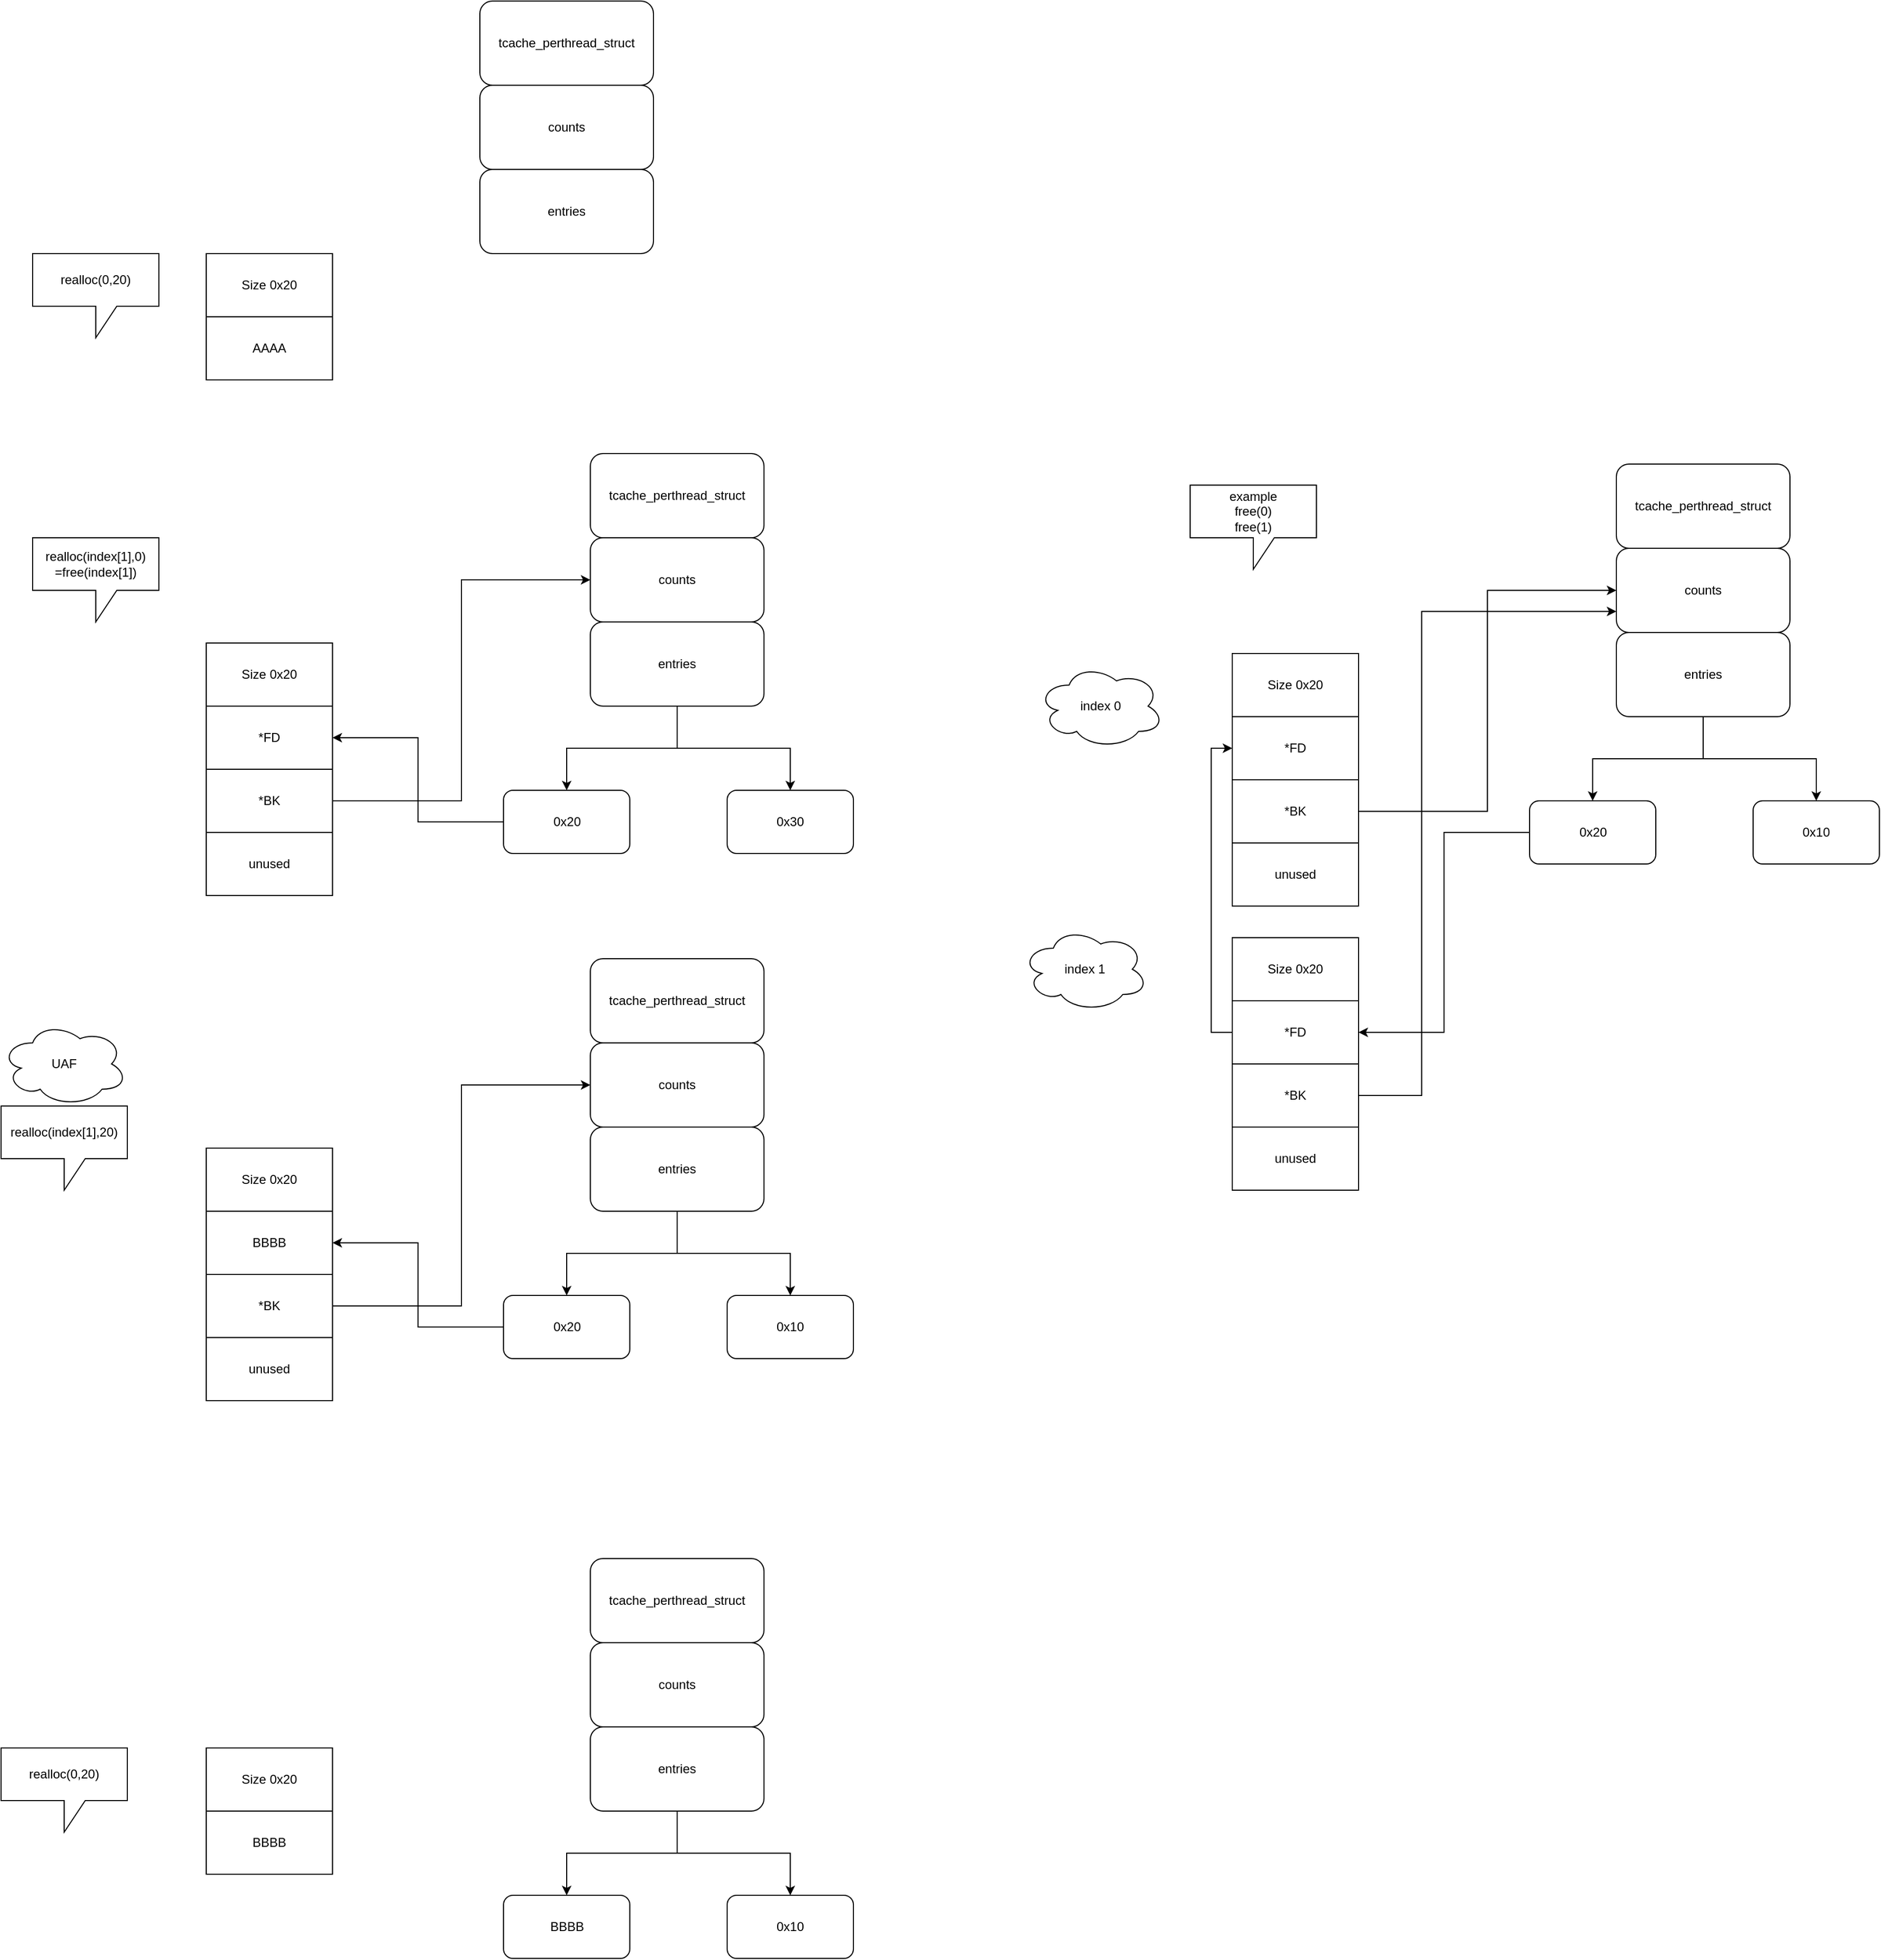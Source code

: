 <mxfile version="14.2.4" type="github">
  <diagram id="z_otq8AK6CAisui5z89o" name="Page-1">
    <mxGraphModel dx="976" dy="588" grid="1" gridSize="10" guides="1" tooltips="1" connect="1" arrows="1" fold="1" page="1" pageScale="1" pageWidth="850" pageHeight="1100" math="0" shadow="0">
      <root>
        <mxCell id="0" />
        <mxCell id="1" parent="0" />
        <mxCell id="lR22wsO2Kck7pLVve-Sg-3" value="Size 0x20" style="rounded=0;whiteSpace=wrap;html=1;" parent="1" vertex="1">
          <mxGeometry x="425" y="290" width="120" height="60" as="geometry" />
        </mxCell>
        <mxCell id="lR22wsO2Kck7pLVve-Sg-4" value="AAAA" style="rounded=0;whiteSpace=wrap;html=1;" parent="1" vertex="1">
          <mxGeometry x="425" y="350" width="120" height="60" as="geometry" />
        </mxCell>
        <mxCell id="lR22wsO2Kck7pLVve-Sg-5" value="*FD" style="rounded=0;whiteSpace=wrap;html=1;" parent="1" vertex="1">
          <mxGeometry x="425" y="720" width="120" height="60" as="geometry" />
        </mxCell>
        <mxCell id="lR22wsO2Kck7pLVve-Sg-7" value="realloc(0,20)" style="shape=callout;whiteSpace=wrap;html=1;perimeter=calloutPerimeter;" parent="1" vertex="1">
          <mxGeometry x="260" y="290" width="120" height="80" as="geometry" />
        </mxCell>
        <mxCell id="lR22wsO2Kck7pLVve-Sg-8" value="realloc(index[1],0)&lt;br&gt;=free(index[1])" style="shape=callout;whiteSpace=wrap;html=1;perimeter=calloutPerimeter;" parent="1" vertex="1">
          <mxGeometry x="260" y="560" width="120" height="80" as="geometry" />
        </mxCell>
        <mxCell id="lR22wsO2Kck7pLVve-Sg-9" value="Size 0x20" style="rounded=0;whiteSpace=wrap;html=1;" parent="1" vertex="1">
          <mxGeometry x="425" y="660" width="120" height="60" as="geometry" />
        </mxCell>
        <mxCell id="lR22wsO2Kck7pLVve-Sg-54" style="edgeStyle=orthogonalEdgeStyle;rounded=0;orthogonalLoop=1;jettySize=auto;html=1;entryX=0;entryY=0.5;entryDx=0;entryDy=0;" parent="1" source="lR22wsO2Kck7pLVve-Sg-10" target="lR22wsO2Kck7pLVve-Sg-17" edge="1">
          <mxGeometry relative="1" as="geometry" />
        </mxCell>
        <mxCell id="lR22wsO2Kck7pLVve-Sg-10" value="*BK" style="rounded=0;whiteSpace=wrap;html=1;" parent="1" vertex="1">
          <mxGeometry x="425" y="780" width="120" height="60" as="geometry" />
        </mxCell>
        <mxCell id="lR22wsO2Kck7pLVve-Sg-11" value="tcache_perthread_struct" style="rounded=1;whiteSpace=wrap;html=1;" parent="1" vertex="1">
          <mxGeometry x="790" y="480" width="165" height="80" as="geometry" />
        </mxCell>
        <mxCell id="lR22wsO2Kck7pLVve-Sg-27" style="edgeStyle=orthogonalEdgeStyle;rounded=0;orthogonalLoop=1;jettySize=auto;html=1;" parent="1" source="lR22wsO2Kck7pLVve-Sg-16" target="lR22wsO2Kck7pLVve-Sg-26" edge="1">
          <mxGeometry relative="1" as="geometry" />
        </mxCell>
        <mxCell id="lR22wsO2Kck7pLVve-Sg-28" style="edgeStyle=orthogonalEdgeStyle;rounded=0;orthogonalLoop=1;jettySize=auto;html=1;" parent="1" source="lR22wsO2Kck7pLVve-Sg-16" target="lR22wsO2Kck7pLVve-Sg-29" edge="1">
          <mxGeometry relative="1" as="geometry">
            <mxPoint x="770" y="820" as="targetPoint" />
          </mxGeometry>
        </mxCell>
        <mxCell id="lR22wsO2Kck7pLVve-Sg-16" value="entries" style="rounded=1;whiteSpace=wrap;html=1;" parent="1" vertex="1">
          <mxGeometry x="790" y="640" width="165" height="80" as="geometry" />
        </mxCell>
        <mxCell id="lR22wsO2Kck7pLVve-Sg-17" value="counts" style="rounded=1;whiteSpace=wrap;html=1;" parent="1" vertex="1">
          <mxGeometry x="790" y="560" width="165" height="80" as="geometry" />
        </mxCell>
        <mxCell id="lR22wsO2Kck7pLVve-Sg-20" value="tcache_perthread_struct" style="rounded=1;whiteSpace=wrap;html=1;" parent="1" vertex="1">
          <mxGeometry x="685" y="50" width="165" height="80" as="geometry" />
        </mxCell>
        <mxCell id="lR22wsO2Kck7pLVve-Sg-21" value="entries" style="rounded=1;whiteSpace=wrap;html=1;" parent="1" vertex="1">
          <mxGeometry x="685" y="210" width="165" height="80" as="geometry" />
        </mxCell>
        <mxCell id="lR22wsO2Kck7pLVve-Sg-22" value="counts" style="rounded=1;whiteSpace=wrap;html=1;" parent="1" vertex="1">
          <mxGeometry x="685" y="130" width="165" height="80" as="geometry" />
        </mxCell>
        <mxCell id="lR22wsO2Kck7pLVve-Sg-26" value="0x30" style="rounded=1;whiteSpace=wrap;html=1;" parent="1" vertex="1">
          <mxGeometry x="920" y="800" width="120" height="60" as="geometry" />
        </mxCell>
        <mxCell id="lR22wsO2Kck7pLVve-Sg-55" style="edgeStyle=orthogonalEdgeStyle;rounded=0;orthogonalLoop=1;jettySize=auto;html=1;entryX=1;entryY=0.5;entryDx=0;entryDy=0;" parent="1" source="lR22wsO2Kck7pLVve-Sg-29" target="lR22wsO2Kck7pLVve-Sg-5" edge="1">
          <mxGeometry relative="1" as="geometry" />
        </mxCell>
        <mxCell id="lR22wsO2Kck7pLVve-Sg-29" value="0x20" style="rounded=1;whiteSpace=wrap;html=1;" parent="1" vertex="1">
          <mxGeometry x="707.5" y="800" width="120" height="60" as="geometry" />
        </mxCell>
        <mxCell id="lR22wsO2Kck7pLVve-Sg-33" value="example&lt;br&gt;free(0)&lt;br&gt;free(1)" style="shape=callout;whiteSpace=wrap;html=1;perimeter=calloutPerimeter;" parent="1" vertex="1">
          <mxGeometry x="1360" y="510" width="120" height="80" as="geometry" />
        </mxCell>
        <mxCell id="lR22wsO2Kck7pLVve-Sg-35" value="*FD" style="rounded=0;whiteSpace=wrap;html=1;" parent="1" vertex="1">
          <mxGeometry x="1400" y="730" width="120" height="60" as="geometry" />
        </mxCell>
        <mxCell id="lR22wsO2Kck7pLVve-Sg-36" value="Size 0x20" style="rounded=0;whiteSpace=wrap;html=1;" parent="1" vertex="1">
          <mxGeometry x="1400" y="670" width="120" height="60" as="geometry" />
        </mxCell>
        <mxCell id="lR22wsO2Kck7pLVve-Sg-56" style="edgeStyle=orthogonalEdgeStyle;rounded=0;orthogonalLoop=1;jettySize=auto;html=1;entryX=0;entryY=0.5;entryDx=0;entryDy=0;" parent="1" source="lR22wsO2Kck7pLVve-Sg-37" target="lR22wsO2Kck7pLVve-Sg-42" edge="1">
          <mxGeometry relative="1" as="geometry" />
        </mxCell>
        <mxCell id="lR22wsO2Kck7pLVve-Sg-37" value="*BK" style="rounded=0;whiteSpace=wrap;html=1;" parent="1" vertex="1">
          <mxGeometry x="1400" y="790" width="120" height="60" as="geometry" />
        </mxCell>
        <mxCell id="lR22wsO2Kck7pLVve-Sg-38" value="tcache_perthread_struct" style="rounded=1;whiteSpace=wrap;html=1;" parent="1" vertex="1">
          <mxGeometry x="1765" y="490" width="165" height="80" as="geometry" />
        </mxCell>
        <mxCell id="lR22wsO2Kck7pLVve-Sg-39" style="edgeStyle=orthogonalEdgeStyle;rounded=0;orthogonalLoop=1;jettySize=auto;html=1;" parent="1" source="lR22wsO2Kck7pLVve-Sg-41" target="lR22wsO2Kck7pLVve-Sg-43" edge="1">
          <mxGeometry relative="1" as="geometry" />
        </mxCell>
        <mxCell id="lR22wsO2Kck7pLVve-Sg-40" style="edgeStyle=orthogonalEdgeStyle;rounded=0;orthogonalLoop=1;jettySize=auto;html=1;" parent="1" source="lR22wsO2Kck7pLVve-Sg-41" target="lR22wsO2Kck7pLVve-Sg-45" edge="1">
          <mxGeometry relative="1" as="geometry">
            <mxPoint x="1745" y="830" as="targetPoint" />
          </mxGeometry>
        </mxCell>
        <mxCell id="lR22wsO2Kck7pLVve-Sg-41" value="entries" style="rounded=1;whiteSpace=wrap;html=1;" parent="1" vertex="1">
          <mxGeometry x="1765" y="650" width="165" height="80" as="geometry" />
        </mxCell>
        <mxCell id="lR22wsO2Kck7pLVve-Sg-42" value="counts" style="rounded=1;whiteSpace=wrap;html=1;" parent="1" vertex="1">
          <mxGeometry x="1765" y="570" width="165" height="80" as="geometry" />
        </mxCell>
        <mxCell id="lR22wsO2Kck7pLVve-Sg-43" value="0x10" style="rounded=1;whiteSpace=wrap;html=1;" parent="1" vertex="1">
          <mxGeometry x="1895" y="810" width="120" height="60" as="geometry" />
        </mxCell>
        <mxCell id="lR22wsO2Kck7pLVve-Sg-62" style="edgeStyle=orthogonalEdgeStyle;rounded=0;orthogonalLoop=1;jettySize=auto;html=1;entryX=1;entryY=0.5;entryDx=0;entryDy=0;" parent="1" source="lR22wsO2Kck7pLVve-Sg-45" target="lR22wsO2Kck7pLVve-Sg-50" edge="1">
          <mxGeometry relative="1" as="geometry" />
        </mxCell>
        <mxCell id="lR22wsO2Kck7pLVve-Sg-45" value="0x20" style="rounded=1;whiteSpace=wrap;html=1;" parent="1" vertex="1">
          <mxGeometry x="1682.5" y="810" width="120" height="60" as="geometry" />
        </mxCell>
        <mxCell id="lR22wsO2Kck7pLVve-Sg-60" style="edgeStyle=orthogonalEdgeStyle;rounded=0;orthogonalLoop=1;jettySize=auto;html=1;entryX=0;entryY=0.5;entryDx=0;entryDy=0;" parent="1" source="lR22wsO2Kck7pLVve-Sg-50" target="lR22wsO2Kck7pLVve-Sg-35" edge="1">
          <mxGeometry relative="1" as="geometry">
            <Array as="points">
              <mxPoint x="1380" y="1030" />
              <mxPoint x="1380" y="760" />
            </Array>
          </mxGeometry>
        </mxCell>
        <mxCell id="lR22wsO2Kck7pLVve-Sg-50" value="*FD" style="rounded=0;whiteSpace=wrap;html=1;" parent="1" vertex="1">
          <mxGeometry x="1400" y="1000" width="120" height="60" as="geometry" />
        </mxCell>
        <mxCell id="lR22wsO2Kck7pLVve-Sg-51" value="Size 0x20" style="rounded=0;whiteSpace=wrap;html=1;" parent="1" vertex="1">
          <mxGeometry x="1400" y="940" width="120" height="60" as="geometry" />
        </mxCell>
        <mxCell id="lR22wsO2Kck7pLVve-Sg-61" style="edgeStyle=orthogonalEdgeStyle;rounded=0;orthogonalLoop=1;jettySize=auto;html=1;entryX=0;entryY=0.75;entryDx=0;entryDy=0;" parent="1" source="lR22wsO2Kck7pLVve-Sg-52" target="lR22wsO2Kck7pLVve-Sg-42" edge="1">
          <mxGeometry relative="1" as="geometry">
            <Array as="points">
              <mxPoint x="1580" y="1090" />
              <mxPoint x="1580" y="630" />
            </Array>
          </mxGeometry>
        </mxCell>
        <mxCell id="lR22wsO2Kck7pLVve-Sg-52" value="*BK" style="rounded=0;whiteSpace=wrap;html=1;" parent="1" vertex="1">
          <mxGeometry x="1400" y="1060" width="120" height="60" as="geometry" />
        </mxCell>
        <mxCell id="lR22wsO2Kck7pLVve-Sg-57" value="unused" style="rounded=0;whiteSpace=wrap;html=1;" parent="1" vertex="1">
          <mxGeometry x="425" y="840" width="120" height="60" as="geometry" />
        </mxCell>
        <mxCell id="lR22wsO2Kck7pLVve-Sg-58" value="unused" style="rounded=0;whiteSpace=wrap;html=1;" parent="1" vertex="1">
          <mxGeometry x="1400" y="850" width="120" height="60" as="geometry" />
        </mxCell>
        <mxCell id="lR22wsO2Kck7pLVve-Sg-59" value="unused" style="rounded=0;whiteSpace=wrap;html=1;" parent="1" vertex="1">
          <mxGeometry x="1400" y="1120" width="120" height="60" as="geometry" />
        </mxCell>
        <mxCell id="lR22wsO2Kck7pLVve-Sg-63" value="index 0" style="ellipse;shape=cloud;whiteSpace=wrap;html=1;" parent="1" vertex="1">
          <mxGeometry x="1215" y="680" width="120" height="80" as="geometry" />
        </mxCell>
        <mxCell id="lR22wsO2Kck7pLVve-Sg-64" value="index 1" style="ellipse;shape=cloud;whiteSpace=wrap;html=1;" parent="1" vertex="1">
          <mxGeometry x="1200" y="930" width="120" height="80" as="geometry" />
        </mxCell>
        <mxCell id="lR22wsO2Kck7pLVve-Sg-65" value="realloc(index[1],20)" style="shape=callout;whiteSpace=wrap;html=1;perimeter=calloutPerimeter;" parent="1" vertex="1">
          <mxGeometry x="230" y="1100" width="120" height="80" as="geometry" />
        </mxCell>
        <mxCell id="lR22wsO2Kck7pLVve-Sg-71" value="UAF" style="ellipse;shape=cloud;whiteSpace=wrap;html=1;" parent="1" vertex="1">
          <mxGeometry x="230" y="1020" width="120" height="80" as="geometry" />
        </mxCell>
        <mxCell id="lR22wsO2Kck7pLVve-Sg-85" value="BBBB" style="rounded=0;whiteSpace=wrap;html=1;" parent="1" vertex="1">
          <mxGeometry x="425" y="1200" width="120" height="60" as="geometry" />
        </mxCell>
        <mxCell id="lR22wsO2Kck7pLVve-Sg-86" value="Size 0x20" style="rounded=0;whiteSpace=wrap;html=1;" parent="1" vertex="1">
          <mxGeometry x="425" y="1140" width="120" height="60" as="geometry" />
        </mxCell>
        <mxCell id="lR22wsO2Kck7pLVve-Sg-87" style="edgeStyle=orthogonalEdgeStyle;rounded=0;orthogonalLoop=1;jettySize=auto;html=1;entryX=0;entryY=0.5;entryDx=0;entryDy=0;" parent="1" source="lR22wsO2Kck7pLVve-Sg-88" target="lR22wsO2Kck7pLVve-Sg-93" edge="1">
          <mxGeometry relative="1" as="geometry" />
        </mxCell>
        <mxCell id="lR22wsO2Kck7pLVve-Sg-88" value="*BK" style="rounded=0;whiteSpace=wrap;html=1;" parent="1" vertex="1">
          <mxGeometry x="425" y="1260" width="120" height="60" as="geometry" />
        </mxCell>
        <mxCell id="lR22wsO2Kck7pLVve-Sg-89" value="tcache_perthread_struct" style="rounded=1;whiteSpace=wrap;html=1;" parent="1" vertex="1">
          <mxGeometry x="790" y="960" width="165" height="80" as="geometry" />
        </mxCell>
        <mxCell id="lR22wsO2Kck7pLVve-Sg-90" style="edgeStyle=orthogonalEdgeStyle;rounded=0;orthogonalLoop=1;jettySize=auto;html=1;" parent="1" source="lR22wsO2Kck7pLVve-Sg-92" target="lR22wsO2Kck7pLVve-Sg-94" edge="1">
          <mxGeometry relative="1" as="geometry" />
        </mxCell>
        <mxCell id="lR22wsO2Kck7pLVve-Sg-91" style="edgeStyle=orthogonalEdgeStyle;rounded=0;orthogonalLoop=1;jettySize=auto;html=1;" parent="1" source="lR22wsO2Kck7pLVve-Sg-92" target="lR22wsO2Kck7pLVve-Sg-96" edge="1">
          <mxGeometry relative="1" as="geometry">
            <mxPoint x="770" y="1300" as="targetPoint" />
          </mxGeometry>
        </mxCell>
        <mxCell id="lR22wsO2Kck7pLVve-Sg-92" value="entries" style="rounded=1;whiteSpace=wrap;html=1;" parent="1" vertex="1">
          <mxGeometry x="790" y="1120" width="165" height="80" as="geometry" />
        </mxCell>
        <mxCell id="lR22wsO2Kck7pLVve-Sg-93" value="counts" style="rounded=1;whiteSpace=wrap;html=1;" parent="1" vertex="1">
          <mxGeometry x="790" y="1040" width="165" height="80" as="geometry" />
        </mxCell>
        <mxCell id="lR22wsO2Kck7pLVve-Sg-94" value="0x10" style="rounded=1;whiteSpace=wrap;html=1;" parent="1" vertex="1">
          <mxGeometry x="920" y="1280" width="120" height="60" as="geometry" />
        </mxCell>
        <mxCell id="lR22wsO2Kck7pLVve-Sg-95" style="edgeStyle=orthogonalEdgeStyle;rounded=0;orthogonalLoop=1;jettySize=auto;html=1;entryX=1;entryY=0.5;entryDx=0;entryDy=0;" parent="1" source="lR22wsO2Kck7pLVve-Sg-96" target="lR22wsO2Kck7pLVve-Sg-85" edge="1">
          <mxGeometry relative="1" as="geometry" />
        </mxCell>
        <mxCell id="lR22wsO2Kck7pLVve-Sg-96" value="0x20" style="rounded=1;whiteSpace=wrap;html=1;" parent="1" vertex="1">
          <mxGeometry x="707.5" y="1280" width="120" height="60" as="geometry" />
        </mxCell>
        <mxCell id="lR22wsO2Kck7pLVve-Sg-97" value="unused" style="rounded=0;whiteSpace=wrap;html=1;" parent="1" vertex="1">
          <mxGeometry x="425" y="1320" width="120" height="60" as="geometry" />
        </mxCell>
        <mxCell id="lR22wsO2Kck7pLVve-Sg-98" value="realloc(0,20)" style="shape=callout;whiteSpace=wrap;html=1;perimeter=calloutPerimeter;" parent="1" vertex="1">
          <mxGeometry x="230" y="1710" width="120" height="80" as="geometry" />
        </mxCell>
        <mxCell id="lR22wsO2Kck7pLVve-Sg-112" value="BBBB" style="rounded=0;whiteSpace=wrap;html=1;" parent="1" vertex="1">
          <mxGeometry x="425" y="1770" width="120" height="60" as="geometry" />
        </mxCell>
        <mxCell id="lR22wsO2Kck7pLVve-Sg-113" value="Size 0x20" style="rounded=0;whiteSpace=wrap;html=1;" parent="1" vertex="1">
          <mxGeometry x="425" y="1710" width="120" height="60" as="geometry" />
        </mxCell>
        <mxCell id="lR22wsO2Kck7pLVve-Sg-116" value="tcache_perthread_struct" style="rounded=1;whiteSpace=wrap;html=1;" parent="1" vertex="1">
          <mxGeometry x="790" y="1530" width="165" height="80" as="geometry" />
        </mxCell>
        <mxCell id="lR22wsO2Kck7pLVve-Sg-117" style="edgeStyle=orthogonalEdgeStyle;rounded=0;orthogonalLoop=1;jettySize=auto;html=1;" parent="1" source="lR22wsO2Kck7pLVve-Sg-119" target="lR22wsO2Kck7pLVve-Sg-121" edge="1">
          <mxGeometry relative="1" as="geometry" />
        </mxCell>
        <mxCell id="lR22wsO2Kck7pLVve-Sg-118" style="edgeStyle=orthogonalEdgeStyle;rounded=0;orthogonalLoop=1;jettySize=auto;html=1;" parent="1" source="lR22wsO2Kck7pLVve-Sg-119" target="lR22wsO2Kck7pLVve-Sg-123" edge="1">
          <mxGeometry relative="1" as="geometry">
            <mxPoint x="770" y="1870" as="targetPoint" />
          </mxGeometry>
        </mxCell>
        <mxCell id="lR22wsO2Kck7pLVve-Sg-119" value="entries" style="rounded=1;whiteSpace=wrap;html=1;" parent="1" vertex="1">
          <mxGeometry x="790" y="1690" width="165" height="80" as="geometry" />
        </mxCell>
        <mxCell id="lR22wsO2Kck7pLVve-Sg-120" value="counts" style="rounded=1;whiteSpace=wrap;html=1;" parent="1" vertex="1">
          <mxGeometry x="790" y="1610" width="165" height="80" as="geometry" />
        </mxCell>
        <mxCell id="lR22wsO2Kck7pLVve-Sg-121" value="0x10" style="rounded=1;whiteSpace=wrap;html=1;" parent="1" vertex="1">
          <mxGeometry x="920" y="1850" width="120" height="60" as="geometry" />
        </mxCell>
        <mxCell id="lR22wsO2Kck7pLVve-Sg-123" value="BBBB" style="rounded=1;whiteSpace=wrap;html=1;" parent="1" vertex="1">
          <mxGeometry x="707.5" y="1850" width="120" height="60" as="geometry" />
        </mxCell>
      </root>
    </mxGraphModel>
  </diagram>
</mxfile>
